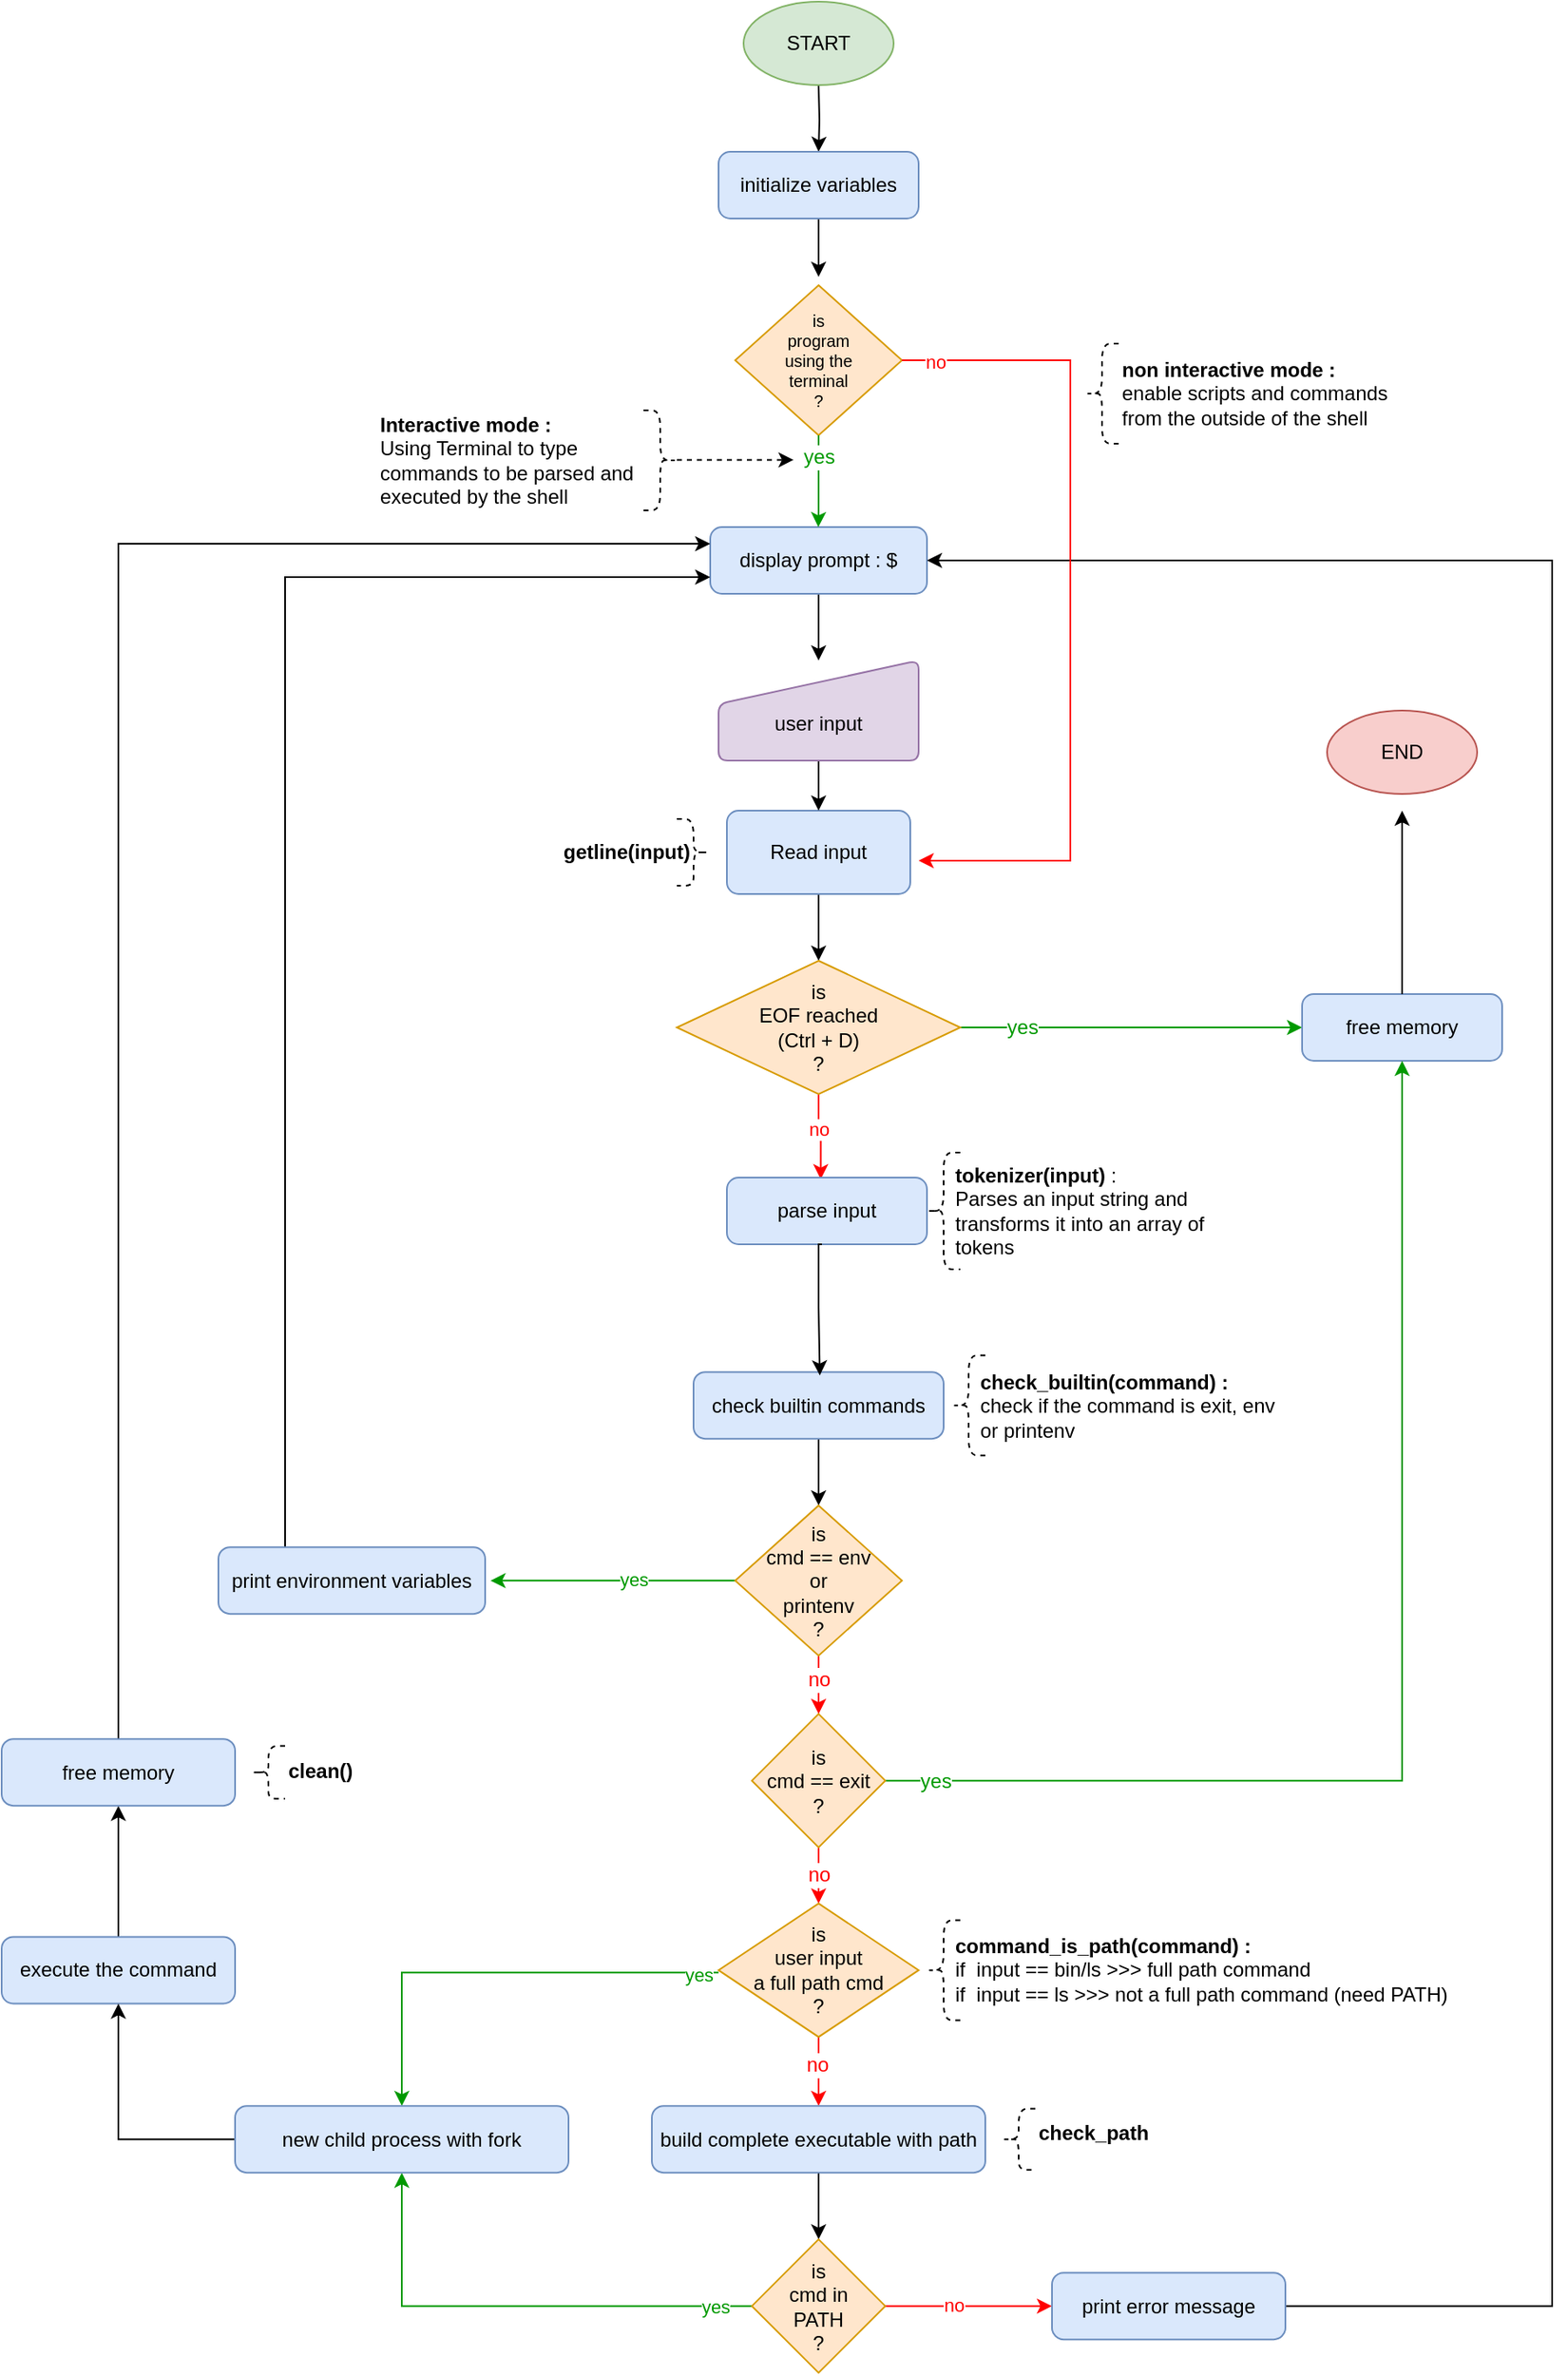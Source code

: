 <mxfile version="24.3.0" type="google">
  <diagram name="Page-1" id="LcCb9ijOKHj359xjrBZA">
    <mxGraphModel grid="1" page="1" gridSize="10" guides="1" tooltips="1" connect="1" arrows="1" fold="1" pageScale="1" pageWidth="1000" pageHeight="1000" math="0" shadow="0">
      <root>
        <mxCell id="0" />
        <mxCell id="1" parent="0" />
        <mxCell id="GpeRAgoN0T-w5FaHqKzR-71" value="" style="edgeStyle=orthogonalEdgeStyle;rounded=0;orthogonalLoop=1;jettySize=auto;html=1;labelBackgroundColor=none;spacing=2;fontSize=12;" edge="1" parent="1" target="GpeRAgoN0T-w5FaHqKzR-70">
          <mxGeometry relative="1" as="geometry">
            <mxPoint x="530" y="-945" as="sourcePoint" />
          </mxGeometry>
        </mxCell>
        <mxCell id="GpeRAgoN0T-w5FaHqKzR-3" value="is&lt;br&gt;&lt;div&gt;program&lt;/div&gt;&lt;div&gt;using the&lt;/div&gt;&lt;div&gt;terminal&lt;/div&gt;&lt;div&gt;?&lt;br&gt;&lt;/div&gt;" style="strokeWidth=1;html=1;shape=mxgraph.flowchart.decision;fillColor=#ffe6cc;strokeColor=#d79b00;labelBackgroundColor=none;spacing=2;fontSize=10;whiteSpace=wrap;" vertex="1" parent="1">
          <mxGeometry x="480" y="-825" width="100" height="90" as="geometry" />
        </mxCell>
        <mxCell id="GpeRAgoN0T-w5FaHqKzR-75" value="" style="edgeStyle=orthogonalEdgeStyle;rounded=0;orthogonalLoop=1;jettySize=auto;html=1;labelBackgroundColor=none;spacing=2;fontSize=12;" edge="1" parent="1" source="GpeRAgoN0T-w5FaHqKzR-4" target="GpeRAgoN0T-w5FaHqKzR-74">
          <mxGeometry relative="1" as="geometry" />
        </mxCell>
        <mxCell id="GpeRAgoN0T-w5FaHqKzR-4" value="display prompt : $" style="rounded=1;html=1;absoluteArcSize=1;arcSize=14;strokeWidth=1;fillColor=#dae8fc;strokeColor=#6c8ebf;labelBackgroundColor=none;spacing=2;fontSize=12;whiteSpace=wrap;" vertex="1" parent="1">
          <mxGeometry x="465" y="-680" width="130" height="40" as="geometry" />
        </mxCell>
        <mxCell id="GpeRAgoN0T-w5FaHqKzR-10" value="" style="edgeStyle=orthogonalEdgeStyle;rounded=0;orthogonalLoop=1;jettySize=auto;html=1;labelBackgroundColor=none;spacing=2;fontSize=12;" edge="1" parent="1" source="GpeRAgoN0T-w5FaHqKzR-7" target="GpeRAgoN0T-w5FaHqKzR-9">
          <mxGeometry relative="1" as="geometry" />
        </mxCell>
        <mxCell id="GpeRAgoN0T-w5FaHqKzR-7" value="&lt;div&gt;Read input&lt;br&gt;&lt;/div&gt;" style="rounded=1;html=1;absoluteArcSize=1;arcSize=14;strokeWidth=1;fillColor=#dae8fc;strokeColor=#6c8ebf;labelBackgroundColor=none;spacing=2;fontSize=12;whiteSpace=wrap;" vertex="1" parent="1">
          <mxGeometry x="475" y="-510" width="110" height="50" as="geometry" />
        </mxCell>
        <mxCell id="GpeRAgoN0T-w5FaHqKzR-12" value="" style="edgeStyle=orthogonalEdgeStyle;rounded=0;orthogonalLoop=1;jettySize=auto;html=1;labelBackgroundColor=none;spacing=2;fontSize=12;strokeColor=#009900;" edge="1" parent="1" source="GpeRAgoN0T-w5FaHqKzR-9" target="GpeRAgoN0T-w5FaHqKzR-11">
          <mxGeometry relative="1" as="geometry">
            <Array as="points">
              <mxPoint x="850" y="-380" />
            </Array>
          </mxGeometry>
        </mxCell>
        <mxCell id="GpeRAgoN0T-w5FaHqKzR-15" value="yes" style="edgeLabel;html=1;align=center;verticalAlign=middle;resizable=0;points=[];labelBackgroundColor=default;spacing=2;fontSize=12;fontColor=#009900;" vertex="1" connectable="0" parent="GpeRAgoN0T-w5FaHqKzR-12">
          <mxGeometry x="-0.044" relative="1" as="geometry">
            <mxPoint x="-61" as="offset" />
          </mxGeometry>
        </mxCell>
        <mxCell id="GpeRAgoN0T-w5FaHqKzR-20" value="" style="edgeStyle=orthogonalEdgeStyle;rounded=0;orthogonalLoop=1;jettySize=auto;html=1;labelBackgroundColor=none;spacing=2;fontSize=12;strokeColor=#FF0000;entryX=0.469;entryY=0.026;entryDx=0;entryDy=0;entryPerimeter=0;" edge="1" parent="1" source="GpeRAgoN0T-w5FaHqKzR-9" target="L-O8Y2RSBPuieIQ2Lcut-25">
          <mxGeometry relative="1" as="geometry">
            <mxPoint x="530" y="-300" as="targetPoint" />
          </mxGeometry>
        </mxCell>
        <mxCell id="GpeRAgoN0T-w5FaHqKzR-97" value="no" style="edgeLabel;html=1;align=center;verticalAlign=middle;resizable=0;points=[];strokeColor=#FF0000;fontColor=#FF0000;" vertex="1" connectable="0" parent="GpeRAgoN0T-w5FaHqKzR-20">
          <mxGeometry x="-0.241" y="-1" relative="1" as="geometry">
            <mxPoint x="1" y="1" as="offset" />
          </mxGeometry>
        </mxCell>
        <mxCell id="GpeRAgoN0T-w5FaHqKzR-9" value="is&lt;br&gt;&lt;div&gt;EOF reached&lt;/div&gt;&lt;div&gt;(Ctrl + D)&lt;br&gt;&lt;/div&gt;?" style="strokeWidth=1;html=1;shape=mxgraph.flowchart.decision;fillColor=#ffe6cc;strokeColor=#d79b00;labelBackgroundColor=none;spacing=2;fontSize=12;whiteSpace=wrap;" vertex="1" parent="1">
          <mxGeometry x="445" y="-420" width="170" height="80" as="geometry" />
        </mxCell>
        <mxCell id="GpeRAgoN0T-w5FaHqKzR-11" value="free memory" style="rounded=1;html=1;absoluteArcSize=1;arcSize=14;strokeWidth=1;fillColor=#dae8fc;strokeColor=#6c8ebf;labelBackgroundColor=none;spacing=2;fontSize=12;whiteSpace=wrap;" vertex="1" parent="1">
          <mxGeometry x="820" y="-400" width="120" height="40" as="geometry" />
        </mxCell>
        <mxCell id="GpeRAgoN0T-w5FaHqKzR-26" value="" style="edgeStyle=orthogonalEdgeStyle;rounded=0;orthogonalLoop=1;jettySize=auto;html=1;labelBackgroundColor=none;spacing=2;fontSize=12;" edge="1" parent="1" source="GpeRAgoN0T-w5FaHqKzR-21" target="GpeRAgoN0T-w5FaHqKzR-25">
          <mxGeometry relative="1" as="geometry" />
        </mxCell>
        <mxCell id="GpeRAgoN0T-w5FaHqKzR-21" value="check builtin commands" style="rounded=1;html=1;absoluteArcSize=1;arcSize=14;strokeWidth=1;fillColor=#dae8fc;strokeColor=#6c8ebf;labelBackgroundColor=none;spacing=2;fontSize=12;whiteSpace=wrap;" vertex="1" parent="1">
          <mxGeometry x="455" y="-173.42" width="150" height="40" as="geometry" />
        </mxCell>
        <mxCell id="GpeRAgoN0T-w5FaHqKzR-35" value="" style="edgeStyle=orthogonalEdgeStyle;rounded=0;orthogonalLoop=1;jettySize=auto;html=1;labelBackgroundColor=none;spacing=2;fontSize=12;strokeColor=#FF0000;" edge="1" parent="1" source="GpeRAgoN0T-w5FaHqKzR-25" target="GpeRAgoN0T-w5FaHqKzR-34">
          <mxGeometry relative="1" as="geometry" />
        </mxCell>
        <mxCell id="GpeRAgoN0T-w5FaHqKzR-36" value="no" style="edgeLabel;html=1;align=center;verticalAlign=middle;resizable=0;points=[];labelBackgroundColor=default;spacing=2;fontSize=12;fontColor=#FF0000;" vertex="1" connectable="0" parent="GpeRAgoN0T-w5FaHqKzR-35">
          <mxGeometry x="-0.114" y="5" relative="1" as="geometry">
            <mxPoint x="5" y="-6" as="offset" />
          </mxGeometry>
        </mxCell>
        <mxCell id="GpeRAgoN0T-w5FaHqKzR-108" value="" style="edgeStyle=orthogonalEdgeStyle;rounded=0;orthogonalLoop=1;jettySize=auto;html=1;strokeColor=#009900;entryX=1.02;entryY=0.502;entryDx=0;entryDy=0;entryPerimeter=0;" edge="1" parent="1" source="GpeRAgoN0T-w5FaHqKzR-25" target="GpeRAgoN0T-w5FaHqKzR-28">
          <mxGeometry relative="1" as="geometry">
            <mxPoint x="450" y="-53.42" as="targetPoint" />
          </mxGeometry>
        </mxCell>
        <mxCell id="GpeRAgoN0T-w5FaHqKzR-109" value="yes" style="edgeLabel;html=1;align=center;verticalAlign=middle;resizable=0;points=[];fontColor=#009900;" vertex="1" connectable="0" parent="GpeRAgoN0T-w5FaHqKzR-108">
          <mxGeometry x="-0.161" relative="1" as="geometry">
            <mxPoint y="-1" as="offset" />
          </mxGeometry>
        </mxCell>
        <mxCell id="GpeRAgoN0T-w5FaHqKzR-25" value="is&lt;br&gt;&lt;div&gt;cmd == env&lt;/div&gt;&lt;div&gt;or&lt;/div&gt;&lt;div&gt;printenv&lt;br&gt;&lt;/div&gt;?" style="strokeWidth=1;html=1;shape=mxgraph.flowchart.decision;fillColor=#ffe6cc;strokeColor=#d79b00;labelBackgroundColor=none;spacing=2;fontSize=12;whiteSpace=wrap;" vertex="1" parent="1">
          <mxGeometry x="480" y="-93.42" width="100" height="90" as="geometry" />
        </mxCell>
        <mxCell id="GpeRAgoN0T-w5FaHqKzR-31" style="edgeStyle=orthogonalEdgeStyle;rounded=0;orthogonalLoop=1;jettySize=auto;html=1;labelBackgroundColor=none;spacing=2;fontSize=12;entryX=0;entryY=0.75;entryDx=0;entryDy=0;" edge="1" parent="1" source="GpeRAgoN0T-w5FaHqKzR-28" target="GpeRAgoN0T-w5FaHqKzR-4">
          <mxGeometry relative="1" as="geometry">
            <mxPoint x="400" y="-720" as="targetPoint" />
            <Array as="points">
              <mxPoint x="210" y="-650" />
            </Array>
          </mxGeometry>
        </mxCell>
        <mxCell id="GpeRAgoN0T-w5FaHqKzR-28" value="print environment variables" style="rounded=1;html=1;absoluteArcSize=1;arcSize=14;strokeWidth=1;fillColor=#dae8fc;strokeColor=#6c8ebf;labelBackgroundColor=none;spacing=2;fontSize=12;whiteSpace=wrap;" vertex="1" parent="1">
          <mxGeometry x="170" y="-68.42" width="160" height="40" as="geometry" />
        </mxCell>
        <mxCell id="GpeRAgoN0T-w5FaHqKzR-39" value="" style="edgeStyle=orthogonalEdgeStyle;rounded=0;orthogonalLoop=1;jettySize=auto;html=1;labelBackgroundColor=none;spacing=2;fontSize=12;strokeColor=#009900;exitX=1;exitY=0.5;exitDx=0;exitDy=0;exitPerimeter=0;entryX=0.5;entryY=1;entryDx=0;entryDy=0;" edge="1" parent="1" source="GpeRAgoN0T-w5FaHqKzR-34" target="GpeRAgoN0T-w5FaHqKzR-11">
          <mxGeometry relative="1" as="geometry">
            <mxPoint x="945" y="-340" as="targetPoint" />
            <Array as="points">
              <mxPoint x="880" y="72" />
            </Array>
            <mxPoint x="595" y="51.58" as="sourcePoint" />
          </mxGeometry>
        </mxCell>
        <mxCell id="GpeRAgoN0T-w5FaHqKzR-40" value="yes&lt;br style=&quot;font-size: 12px;&quot;&gt;" style="edgeLabel;html=1;align=center;verticalAlign=middle;resizable=0;points=[];labelBackgroundColor=default;spacing=2;fontSize=12;fontColor=#009900;" vertex="1" connectable="0" parent="GpeRAgoN0T-w5FaHqKzR-39">
          <mxGeometry x="-0.083" y="2" relative="1" as="geometry">
            <mxPoint x="-278" y="30" as="offset" />
          </mxGeometry>
        </mxCell>
        <mxCell id="GpeRAgoN0T-w5FaHqKzR-43" value="" style="edgeStyle=orthogonalEdgeStyle;rounded=0;orthogonalLoop=1;jettySize=auto;html=1;labelBackgroundColor=none;spacing=2;fontSize=12;strokeColor=#FF0000;" edge="1" parent="1" source="GpeRAgoN0T-w5FaHqKzR-34" target="GpeRAgoN0T-w5FaHqKzR-42">
          <mxGeometry relative="1" as="geometry" />
        </mxCell>
        <mxCell id="GpeRAgoN0T-w5FaHqKzR-80" value="no" style="edgeLabel;html=1;align=center;verticalAlign=middle;resizable=0;points=[];labelBackgroundColor=default;spacing=2;fontSize=12;fontColor=#FF0000;" vertex="1" connectable="0" parent="GpeRAgoN0T-w5FaHqKzR-43">
          <mxGeometry x="-0.61" relative="1" as="geometry">
            <mxPoint y="7" as="offset" />
          </mxGeometry>
        </mxCell>
        <mxCell id="GpeRAgoN0T-w5FaHqKzR-34" value="is&lt;br&gt;cmd == exit&lt;br&gt;?" style="strokeWidth=1;html=1;shape=mxgraph.flowchart.decision;fillColor=#ffe6cc;strokeColor=#d79b00;labelBackgroundColor=none;spacing=2;fontSize=12;whiteSpace=wrap;" vertex="1" parent="1">
          <mxGeometry x="490" y="31.58" width="80" height="80" as="geometry" />
        </mxCell>
        <mxCell id="GpeRAgoN0T-w5FaHqKzR-49" value="" style="edgeStyle=orthogonalEdgeStyle;rounded=0;orthogonalLoop=1;jettySize=auto;html=1;labelBackgroundColor=none;spacing=2;fontSize=12;fontColor=#FF0000;strokeColor=#FF0000;" edge="1" parent="1" source="GpeRAgoN0T-w5FaHqKzR-42" target="GpeRAgoN0T-w5FaHqKzR-48">
          <mxGeometry relative="1" as="geometry" />
        </mxCell>
        <mxCell id="GpeRAgoN0T-w5FaHqKzR-81" value="no" style="edgeLabel;html=1;align=center;verticalAlign=middle;resizable=0;points=[];labelBackgroundColor=default;spacing=2;fontSize=12;fontColor=#FF0000;" vertex="1" connectable="0" parent="GpeRAgoN0T-w5FaHqKzR-49">
          <mxGeometry x="-0.319" y="-1" relative="1" as="geometry">
            <mxPoint y="3" as="offset" />
          </mxGeometry>
        </mxCell>
        <mxCell id="GpeRAgoN0T-w5FaHqKzR-91" value="" style="edgeStyle=orthogonalEdgeStyle;rounded=0;orthogonalLoop=1;jettySize=auto;html=1;labelBackgroundColor=none;spacing=2;fontSize=12;strokeColor=#009900;entryX=0.5;entryY=0;entryDx=0;entryDy=0;" edge="1" parent="1" source="GpeRAgoN0T-w5FaHqKzR-42" target="GpeRAgoN0T-w5FaHqKzR-64">
          <mxGeometry relative="1" as="geometry">
            <Array as="points">
              <mxPoint x="280" y="186.58" />
            </Array>
            <mxPoint x="280" y="196.58" as="targetPoint" />
          </mxGeometry>
        </mxCell>
        <mxCell id="GpeRAgoN0T-w5FaHqKzR-101" value="yes" style="edgeLabel;html=1;align=center;verticalAlign=middle;resizable=0;points=[];fontColor=#009900;" vertex="1" connectable="0" parent="GpeRAgoN0T-w5FaHqKzR-91">
          <mxGeometry x="-0.332" y="2" relative="1" as="geometry">
            <mxPoint x="78" y="-1" as="offset" />
          </mxGeometry>
        </mxCell>
        <mxCell id="GpeRAgoN0T-w5FaHqKzR-42" value="is&lt;br&gt;user input&lt;br&gt;a full path cmd&lt;br&gt;?" style="strokeWidth=1;html=1;shape=mxgraph.flowchart.decision;fillColor=#ffe6cc;strokeColor=#d79b00;labelBackgroundColor=none;spacing=2;fontSize=12;whiteSpace=wrap;" vertex="1" parent="1">
          <mxGeometry x="470" y="145.22" width="120" height="80" as="geometry" />
        </mxCell>
        <mxCell id="GpeRAgoN0T-w5FaHqKzR-94" style="edgeStyle=orthogonalEdgeStyle;rounded=0;orthogonalLoop=1;jettySize=auto;html=1;entryX=0.5;entryY=1;entryDx=0;entryDy=0;labelBackgroundColor=none;spacing=2;fontSize=12;" edge="1" parent="1" source="GpeRAgoN0T-w5FaHqKzR-44" target="GpeRAgoN0T-w5FaHqKzR-93">
          <mxGeometry relative="1" as="geometry" />
        </mxCell>
        <mxCell id="GpeRAgoN0T-w5FaHqKzR-44" value="execute the command" style="rounded=1;html=1;absoluteArcSize=1;arcSize=14;strokeWidth=1;fillColor=#dae8fc;strokeColor=#6c8ebf;labelBackgroundColor=none;spacing=2;fontSize=12;whiteSpace=wrap;" vertex="1" parent="1">
          <mxGeometry x="40" y="165.22" width="140" height="40" as="geometry" />
        </mxCell>
        <mxCell id="GpeRAgoN0T-w5FaHqKzR-52" value="" style="edgeStyle=orthogonalEdgeStyle;rounded=0;orthogonalLoop=1;jettySize=auto;html=1;labelBackgroundColor=none;spacing=2;fontSize=12;" edge="1" parent="1" source="GpeRAgoN0T-w5FaHqKzR-48" target="GpeRAgoN0T-w5FaHqKzR-51">
          <mxGeometry relative="1" as="geometry" />
        </mxCell>
        <mxCell id="GpeRAgoN0T-w5FaHqKzR-48" value="build complete executable with path" style="rounded=1;html=1;absoluteArcSize=1;arcSize=14;strokeWidth=1;fillColor=#dae8fc;strokeColor=#6c8ebf;labelBackgroundColor=none;spacing=2;fontSize=12;whiteSpace=wrap;" vertex="1" parent="1">
          <mxGeometry x="430" y="266.58" width="200" height="40" as="geometry" />
        </mxCell>
        <mxCell id="GpeRAgoN0T-w5FaHqKzR-62" value="" style="edgeStyle=orthogonalEdgeStyle;rounded=0;orthogonalLoop=1;jettySize=auto;html=1;labelBackgroundColor=none;spacing=2;fontSize=12;strokeColor=#FF0000;" edge="1" parent="1" source="GpeRAgoN0T-w5FaHqKzR-51" target="GpeRAgoN0T-w5FaHqKzR-60">
          <mxGeometry relative="1" as="geometry" />
        </mxCell>
        <mxCell id="GpeRAgoN0T-w5FaHqKzR-103" value="no" style="edgeLabel;html=1;align=center;verticalAlign=middle;resizable=0;points=[];fontColor=#FF0000;" vertex="1" connectable="0" parent="GpeRAgoN0T-w5FaHqKzR-62">
          <mxGeometry x="-0.156" y="1" relative="1" as="geometry">
            <mxPoint x="-1" as="offset" />
          </mxGeometry>
        </mxCell>
        <mxCell id="GpeRAgoN0T-w5FaHqKzR-78" style="edgeStyle=orthogonalEdgeStyle;rounded=0;orthogonalLoop=1;jettySize=auto;html=1;labelBackgroundColor=none;spacing=2;fontSize=12;fontColor=#009900;strokeColor=#009900;entryX=0.5;entryY=1;entryDx=0;entryDy=0;" edge="1" parent="1" source="GpeRAgoN0T-w5FaHqKzR-51" target="GpeRAgoN0T-w5FaHqKzR-64">
          <mxGeometry relative="1" as="geometry">
            <Array as="points">
              <mxPoint x="280" y="386.58" />
            </Array>
            <mxPoint x="280" y="326.58" as="targetPoint" />
          </mxGeometry>
        </mxCell>
        <mxCell id="GpeRAgoN0T-w5FaHqKzR-104" value="yes" style="edgeLabel;html=1;align=center;verticalAlign=middle;resizable=0;points=[];fontColor=#009900;" vertex="1" connectable="0" parent="GpeRAgoN0T-w5FaHqKzR-78">
          <mxGeometry x="-0.108" relative="1" as="geometry">
            <mxPoint x="107" as="offset" />
          </mxGeometry>
        </mxCell>
        <mxCell id="GpeRAgoN0T-w5FaHqKzR-51" value="is&lt;br&gt;cmd in&lt;br&gt;PATH&lt;br&gt;?" style="strokeWidth=1;html=1;shape=mxgraph.flowchart.decision;fillColor=#ffe6cc;strokeColor=#d79b00;labelBackgroundColor=none;spacing=2;fontSize=12;whiteSpace=wrap;" vertex="1" parent="1">
          <mxGeometry x="490" y="346.58" width="80" height="80" as="geometry" />
        </mxCell>
        <mxCell id="GpeRAgoN0T-w5FaHqKzR-63" style="edgeStyle=orthogonalEdgeStyle;rounded=0;orthogonalLoop=1;jettySize=auto;html=1;entryX=1;entryY=0.5;entryDx=0;entryDy=0;labelBackgroundColor=none;spacing=2;fontSize=12;exitX=1;exitY=0.5;exitDx=0;exitDy=0;" edge="1" parent="1" source="GpeRAgoN0T-w5FaHqKzR-60" target="GpeRAgoN0T-w5FaHqKzR-4">
          <mxGeometry relative="1" as="geometry">
            <Array as="points">
              <mxPoint x="970" y="387" />
              <mxPoint x="970" y="-660" />
            </Array>
          </mxGeometry>
        </mxCell>
        <mxCell id="GpeRAgoN0T-w5FaHqKzR-60" value="print error message" style="rounded=1;html=1;absoluteArcSize=1;arcSize=14;strokeWidth=1;fillColor=#dae8fc;strokeColor=#6c8ebf;labelBackgroundColor=none;spacing=2;fontSize=12;whiteSpace=wrap;" vertex="1" parent="1">
          <mxGeometry x="670" y="366.58" width="140" height="40" as="geometry" />
        </mxCell>
        <mxCell id="GpeRAgoN0T-w5FaHqKzR-79" style="edgeStyle=orthogonalEdgeStyle;rounded=0;orthogonalLoop=1;jettySize=auto;html=1;entryX=0.5;entryY=1;entryDx=0;entryDy=0;labelBackgroundColor=none;spacing=2;fontSize=12;exitX=0;exitY=0.5;exitDx=0;exitDy=0;" edge="1" parent="1" source="GpeRAgoN0T-w5FaHqKzR-64" target="GpeRAgoN0T-w5FaHqKzR-44">
          <mxGeometry relative="1" as="geometry">
            <Array as="points">
              <mxPoint x="180" y="286.58" />
              <mxPoint x="110" y="286.58" />
            </Array>
          </mxGeometry>
        </mxCell>
        <mxCell id="GpeRAgoN0T-w5FaHqKzR-64" value="new child process with fork" style="rounded=1;html=1;absoluteArcSize=1;arcSize=14;strokeWidth=1;fillColor=#dae8fc;strokeColor=#6c8ebf;labelBackgroundColor=none;spacing=2;fontSize=12;whiteSpace=wrap;" vertex="1" parent="1">
          <mxGeometry x="180" y="266.58" width="200" height="40" as="geometry" />
        </mxCell>
        <mxCell id="GpeRAgoN0T-w5FaHqKzR-72" value="" style="edgeStyle=orthogonalEdgeStyle;rounded=0;orthogonalLoop=1;jettySize=auto;html=1;labelBackgroundColor=none;spacing=2;fontSize=12;" edge="1" parent="1" source="GpeRAgoN0T-w5FaHqKzR-70">
          <mxGeometry relative="1" as="geometry">
            <mxPoint x="530" y="-830" as="targetPoint" />
          </mxGeometry>
        </mxCell>
        <mxCell id="GpeRAgoN0T-w5FaHqKzR-70" value="initialize variables" style="rounded=1;html=1;absoluteArcSize=1;arcSize=14;strokeWidth=1;fillColor=#dae8fc;strokeColor=#6c8ebf;labelBackgroundColor=none;spacing=2;fontSize=12;whiteSpace=wrap;" vertex="1" parent="1">
          <mxGeometry x="470" y="-905" width="120" height="40" as="geometry" />
        </mxCell>
        <mxCell id="GpeRAgoN0T-w5FaHqKzR-76" value="" style="edgeStyle=orthogonalEdgeStyle;rounded=0;orthogonalLoop=1;jettySize=auto;html=1;labelBackgroundColor=none;spacing=2;fontSize=12;" edge="1" parent="1" source="GpeRAgoN0T-w5FaHqKzR-74" target="GpeRAgoN0T-w5FaHqKzR-7">
          <mxGeometry relative="1" as="geometry" />
        </mxCell>
        <mxCell id="GpeRAgoN0T-w5FaHqKzR-74" value="&lt;br&gt;user input" style="html=1;strokeWidth=1;shape=manualInput;rounded=1;size=26;arcSize=11;fillColor=#e1d5e7;strokeColor=#9673a6;labelBackgroundColor=none;spacing=2;fontSize=12;whiteSpace=wrap;" vertex="1" parent="1">
          <mxGeometry x="470" y="-600" width="120" height="60" as="geometry" />
        </mxCell>
        <mxCell id="GpeRAgoN0T-w5FaHqKzR-89" value="&lt;div&gt;&lt;b&gt;command_is_path(command) :&lt;/b&gt;&lt;br&gt;&lt;/div&gt;&lt;div&gt;if&amp;nbsp; input == bin/ls &amp;gt;&amp;gt;&amp;gt; full path command&lt;/div&gt;if&amp;nbsp; input == ls &amp;gt;&amp;gt;&amp;gt; not a full path command (need PATH)" style="text;html=1;strokeColor=none;fillColor=none;align=left;verticalAlign=middle;rounded=0;labelBackgroundColor=none;spacing=2;fontSize=12;whiteSpace=wrap;" vertex="1" parent="1">
          <mxGeometry x="610" y="152.15" width="350" height="66.14" as="geometry" />
        </mxCell>
        <mxCell id="GpeRAgoN0T-w5FaHqKzR-95" style="edgeStyle=orthogonalEdgeStyle;rounded=0;orthogonalLoop=1;jettySize=auto;html=1;labelBackgroundColor=none;spacing=2;fontSize=12;entryX=0;entryY=0.25;entryDx=0;entryDy=0;" edge="1" parent="1" source="GpeRAgoN0T-w5FaHqKzR-93" target="GpeRAgoN0T-w5FaHqKzR-4">
          <mxGeometry relative="1" as="geometry">
            <mxPoint x="430" y="-610" as="targetPoint" />
            <Array as="points">
              <mxPoint x="110" y="-670" />
            </Array>
          </mxGeometry>
        </mxCell>
        <mxCell id="GpeRAgoN0T-w5FaHqKzR-93" value="free memory" style="rounded=1;html=1;absoluteArcSize=1;arcSize=14;strokeWidth=1;fillColor=#dae8fc;strokeColor=#6c8ebf;labelBackgroundColor=none;spacing=2;fontSize=12;whiteSpace=wrap;" vertex="1" parent="1">
          <mxGeometry x="40" y="46.58" width="140" height="40" as="geometry" />
        </mxCell>
        <mxCell id="GpeRAgoN0T-w5FaHqKzR-106" value="&lt;b&gt;check_path&lt;/b&gt;" style="text;html=1;strokeColor=none;fillColor=none;align=left;verticalAlign=middle;whiteSpace=wrap;rounded=0;" vertex="1" parent="1">
          <mxGeometry x="660" y="268.29" width="90" height="30" as="geometry" />
        </mxCell>
        <mxCell id="3Kfe-NXEjJJ032uGnzEN-1" value="" style="endArrow=classic;html=1;rounded=0;entryX=0.5;entryY=1;entryDx=0;entryDy=0;entryPerimeter=0;exitX=0.5;exitY=0;exitDx=0;exitDy=0;" edge="1" parent="1" source="GpeRAgoN0T-w5FaHqKzR-11">
          <mxGeometry width="50" height="50" relative="1" as="geometry">
            <mxPoint x="750" y="-350" as="sourcePoint" />
            <mxPoint x="880" y="-510" as="targetPoint" />
          </mxGeometry>
        </mxCell>
        <mxCell id="3Kfe-NXEjJJ032uGnzEN-4" value="&lt;div align=&quot;left&quot;&gt;&lt;b&gt;non interactive mode :&lt;/b&gt;&lt;br&gt;&lt;/div&gt;&lt;div align=&quot;left&quot;&gt;enable scripts and commands&lt;br&gt;&lt;/div&gt;from the outside of the shell" style="text;html=1;strokeColor=none;fillColor=none;align=left;verticalAlign=middle;rounded=0;labelBackgroundColor=none;spacing=2;fontSize=12;whiteSpace=wrap;" vertex="1" parent="1">
          <mxGeometry x="710" y="-775" width="230" height="30" as="geometry" />
        </mxCell>
        <mxCell id="L-O8Y2RSBPuieIQ2Lcut-1" value="START" style="ellipse;whiteSpace=wrap;html=1;fillColor=#d5e8d4;strokeColor=#82b366;" vertex="1" parent="1">
          <mxGeometry x="485" y="-995" width="90" height="50" as="geometry" />
        </mxCell>
        <mxCell id="L-O8Y2RSBPuieIQ2Lcut-5" style="edgeStyle=orthogonalEdgeStyle;rounded=0;orthogonalLoop=1;jettySize=auto;html=1;labelBackgroundColor=none;spacing=2;fontSize=12;strokeColor=#009900;exitX=0.5;exitY=1;exitDx=0;exitDy=0;exitPerimeter=0;" edge="1" parent="1" source="GpeRAgoN0T-w5FaHqKzR-3">
          <mxGeometry relative="1" as="geometry">
            <Array as="points">
              <mxPoint x="530" y="-690" />
            </Array>
            <mxPoint x="529.86" y="-710" as="sourcePoint" />
            <mxPoint x="529.86" y="-680" as="targetPoint" />
          </mxGeometry>
        </mxCell>
        <mxCell id="L-O8Y2RSBPuieIQ2Lcut-6" value="yes" style="edgeLabel;html=1;align=center;verticalAlign=middle;resizable=0;points=[];labelBackgroundColor=default;spacing=2;fontSize=12;fontColor=#009900;" connectable="0" vertex="1" parent="L-O8Y2RSBPuieIQ2Lcut-5">
          <mxGeometry x="-0.653" y="1" relative="1" as="geometry">
            <mxPoint x="-1" y="3" as="offset" />
          </mxGeometry>
        </mxCell>
        <mxCell id="L-O8Y2RSBPuieIQ2Lcut-8" value="" style="edgeStyle=orthogonalEdgeStyle;rounded=0;orthogonalLoop=1;jettySize=auto;html=1;labelBackgroundColor=none;spacing=2;fontSize=12;strokeColor=#FF0000;exitX=1;exitY=0.5;exitDx=0;exitDy=0;exitPerimeter=0;" edge="1" parent="1" source="GpeRAgoN0T-w5FaHqKzR-3">
          <mxGeometry relative="1" as="geometry">
            <mxPoint x="580" y="-760.2" as="sourcePoint" />
            <mxPoint x="590" y="-480" as="targetPoint" />
            <Array as="points">
              <mxPoint x="681" y="-780" />
              <mxPoint x="681" y="-480" />
            </Array>
          </mxGeometry>
        </mxCell>
        <mxCell id="L-O8Y2RSBPuieIQ2Lcut-9" value="no" style="edgeLabel;html=1;align=center;verticalAlign=middle;resizable=0;points=[];fontColor=#FF0000;" connectable="0" vertex="1" parent="L-O8Y2RSBPuieIQ2Lcut-8">
          <mxGeometry x="-0.156" y="1" relative="1" as="geometry">
            <mxPoint x="-82" y="-106" as="offset" />
          </mxGeometry>
        </mxCell>
        <mxCell id="L-O8Y2RSBPuieIQ2Lcut-13" value="&lt;div align=&quot;left&quot;&gt;&lt;b&gt;Interactive mode :&lt;/b&gt;&lt;/div&gt;&lt;div align=&quot;left&quot;&gt;Using Terminal to type commands to be parsed and executed by the shell&lt;br&gt;&lt;/div&gt;" style="text;html=1;strokeColor=none;fillColor=none;align=left;verticalAlign=middle;rounded=0;labelBackgroundColor=none;spacing=2;fontSize=12;whiteSpace=wrap;" vertex="1" parent="1">
          <mxGeometry x="265" y="-735" width="180" height="30" as="geometry" />
        </mxCell>
        <mxCell id="L-O8Y2RSBPuieIQ2Lcut-15" value="" style="shape=curlyBracket;whiteSpace=wrap;html=1;rounded=1;flipH=1;labelPosition=right;verticalLabelPosition=middle;align=left;verticalAlign=middle;dashed=1;" vertex="1" parent="1">
          <mxGeometry x="425" y="-750" width="20" height="60" as="geometry" />
        </mxCell>
        <mxCell id="L-O8Y2RSBPuieIQ2Lcut-16" value="" style="endArrow=classic;html=1;rounded=0;dashed=1;" edge="1" parent="1">
          <mxGeometry width="50" height="50" relative="1" as="geometry">
            <mxPoint x="445" y="-720.29" as="sourcePoint" />
            <mxPoint x="515" y="-720.29" as="targetPoint" />
          </mxGeometry>
        </mxCell>
        <mxCell id="L-O8Y2RSBPuieIQ2Lcut-17" value="" style="shape=curlyBracket;whiteSpace=wrap;html=1;rounded=1;labelPosition=left;verticalLabelPosition=middle;align=right;verticalAlign=middle;dashed=1;" vertex="1" parent="1">
          <mxGeometry x="690" y="-790" width="20" height="60" as="geometry" />
        </mxCell>
        <mxCell id="L-O8Y2RSBPuieIQ2Lcut-20" value="" style="shape=curlyBracket;whiteSpace=wrap;html=1;rounded=1;labelPosition=left;verticalLabelPosition=middle;align=right;verticalAlign=middle;dashed=1;" vertex="1" parent="1">
          <mxGeometry x="610" y="-183.42" width="20" height="60" as="geometry" />
        </mxCell>
        <mxCell id="L-O8Y2RSBPuieIQ2Lcut-21" value="&lt;div&gt;&lt;b&gt;check_builtin(command) :&lt;/b&gt;&lt;br&gt;&lt;/div&gt;&lt;div&gt;check if the command is exit, env&lt;/div&gt;&lt;div&gt;or printenv&lt;br&gt;&lt;/div&gt;" style="text;html=1;strokeColor=none;fillColor=none;align=left;verticalAlign=middle;rounded=0;labelBackgroundColor=none;spacing=2;fontSize=12;whiteSpace=wrap;" vertex="1" parent="1">
          <mxGeometry x="625" y="-168.42" width="185" height="30" as="geometry" />
        </mxCell>
        <mxCell id="L-O8Y2RSBPuieIQ2Lcut-22" value="" style="shape=curlyBracket;whiteSpace=wrap;html=1;rounded=1;labelPosition=left;verticalLabelPosition=middle;align=right;verticalAlign=middle;dashed=1;" vertex="1" parent="1">
          <mxGeometry x="595" y="155.22" width="20" height="60" as="geometry" />
        </mxCell>
        <mxCell id="L-O8Y2RSBPuieIQ2Lcut-23" value="" style="shape=curlyBracket;whiteSpace=wrap;html=1;rounded=1;labelPosition=left;verticalLabelPosition=middle;align=right;verticalAlign=middle;dashed=1;" vertex="1" parent="1">
          <mxGeometry x="640" y="268.29" width="20" height="36.58" as="geometry" />
        </mxCell>
        <mxCell id="L-O8Y2RSBPuieIQ2Lcut-25" value="parse input" style="rounded=1;html=1;absoluteArcSize=1;arcSize=14;strokeWidth=1;fillColor=#dae8fc;strokeColor=#6c8ebf;labelBackgroundColor=none;spacing=2;fontSize=12;whiteSpace=wrap;" vertex="1" parent="1">
          <mxGeometry x="475" y="-290" width="120" height="40" as="geometry" />
        </mxCell>
        <mxCell id="L-O8Y2RSBPuieIQ2Lcut-26" value="" style="edgeStyle=orthogonalEdgeStyle;rounded=0;orthogonalLoop=1;jettySize=auto;html=1;labelBackgroundColor=none;spacing=2;fontSize=12;exitX=0.475;exitY=1;exitDx=0;exitDy=0;exitPerimeter=0;entryX=0.505;entryY=0.051;entryDx=0;entryDy=0;entryPerimeter=0;" edge="1" parent="1" source="L-O8Y2RSBPuieIQ2Lcut-25" target="GpeRAgoN0T-w5FaHqKzR-21">
          <mxGeometry relative="1" as="geometry">
            <mxPoint x="529.74" y="-270" as="sourcePoint" />
            <mxPoint x="529.74" y="-230" as="targetPoint" />
            <Array as="points">
              <mxPoint x="530" y="-250" />
              <mxPoint x="530" y="-212" />
              <mxPoint x="531" y="-212" />
            </Array>
          </mxGeometry>
        </mxCell>
        <mxCell id="L-O8Y2RSBPuieIQ2Lcut-28" value="" style="shape=curlyBracket;whiteSpace=wrap;html=1;rounded=1;labelPosition=left;verticalLabelPosition=middle;align=right;verticalAlign=middle;dashed=1;" vertex="1" parent="1">
          <mxGeometry x="595" y="-305" width="20" height="70" as="geometry" />
        </mxCell>
        <mxCell id="L-O8Y2RSBPuieIQ2Lcut-29" value="&lt;div&gt;&lt;b&gt;tokenizer(input)&lt;/b&gt; :&lt;br&gt;&lt;/div&gt;&lt;div&gt;Parses an input string and transforms it into an array of tokens&lt;br&gt;&lt;/div&gt;" style="text;html=1;strokeColor=none;fillColor=none;align=left;verticalAlign=middle;rounded=0;labelBackgroundColor=none;spacing=2;fontSize=12;whiteSpace=wrap;" vertex="1" parent="1">
          <mxGeometry x="610" y="-285" width="185" height="30" as="geometry" />
        </mxCell>
        <mxCell id="L-O8Y2RSBPuieIQ2Lcut-30" value="&lt;div align=&quot;left&quot;&gt;&lt;b&gt;getline(input)&lt;br&gt;&lt;/b&gt;&lt;/div&gt;" style="text;html=1;strokeColor=none;fillColor=none;align=left;verticalAlign=middle;rounded=0;labelBackgroundColor=none;spacing=2;fontSize=12;whiteSpace=wrap;" vertex="1" parent="1">
          <mxGeometry x="375" y="-500" width="80" height="30" as="geometry" />
        </mxCell>
        <mxCell id="L-O8Y2RSBPuieIQ2Lcut-32" value="" style="shape=curlyBracket;whiteSpace=wrap;html=1;rounded=1;flipH=1;labelPosition=right;verticalLabelPosition=middle;align=left;verticalAlign=middle;dashed=1;" vertex="1" parent="1">
          <mxGeometry x="445" y="-505" width="20" height="40" as="geometry" />
        </mxCell>
        <mxCell id="L-O8Y2RSBPuieIQ2Lcut-35" value="" style="shape=curlyBracket;whiteSpace=wrap;html=1;rounded=1;labelPosition=left;verticalLabelPosition=middle;align=right;verticalAlign=middle;dashed=1;" vertex="1" parent="1">
          <mxGeometry x="190" y="50.79" width="20" height="31.58" as="geometry" />
        </mxCell>
        <mxCell id="L-O8Y2RSBPuieIQ2Lcut-36" value="&lt;b&gt;clean()&lt;/b&gt;" style="text;html=1;strokeColor=none;fillColor=none;align=left;verticalAlign=middle;rounded=0;labelBackgroundColor=none;spacing=2;fontSize=12;whiteSpace=wrap;" vertex="1" parent="1">
          <mxGeometry x="210" y="50.79" width="80" height="30" as="geometry" />
        </mxCell>
        <mxCell id="L-O8Y2RSBPuieIQ2Lcut-42" value="END" style="ellipse;whiteSpace=wrap;html=1;fillColor=#f8cecc;strokeColor=#b85450;" vertex="1" parent="1">
          <mxGeometry x="835" y="-570" width="90" height="50" as="geometry" />
        </mxCell>
      </root>
    </mxGraphModel>
  </diagram>
</mxfile>
